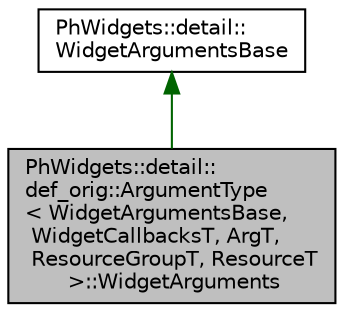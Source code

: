 digraph "PhWidgets::detail::def_orig::ArgumentType&lt; WidgetArgumentsBase, WidgetCallbacksT, ArgT, ResourceGroupT, ResourceT &gt;::WidgetArguments"
{
  edge [fontname="Helvetica",fontsize="10",labelfontname="Helvetica",labelfontsize="10"];
  node [fontname="Helvetica",fontsize="10",shape=record];
  Node0 [label="PhWidgets::detail::\ldef_orig::ArgumentType\l\< WidgetArgumentsBase,\l WidgetCallbacksT, ArgT,\l ResourceGroupT, ResourceT\l \>::WidgetArguments",height=0.2,width=0.4,color="black", fillcolor="grey75", style="filled", fontcolor="black"];
  Node1 -> Node0 [dir="back",color="darkgreen",fontsize="10",style="solid",fontname="Helvetica"];
  Node1 [label="PhWidgets::detail::\lWidgetArgumentsBase",height=0.2,width=0.4,color="black", fillcolor="white", style="filled",URL="$struct_ph_widgets_1_1detail_1_1_widget_arguments_base.html"];
}
